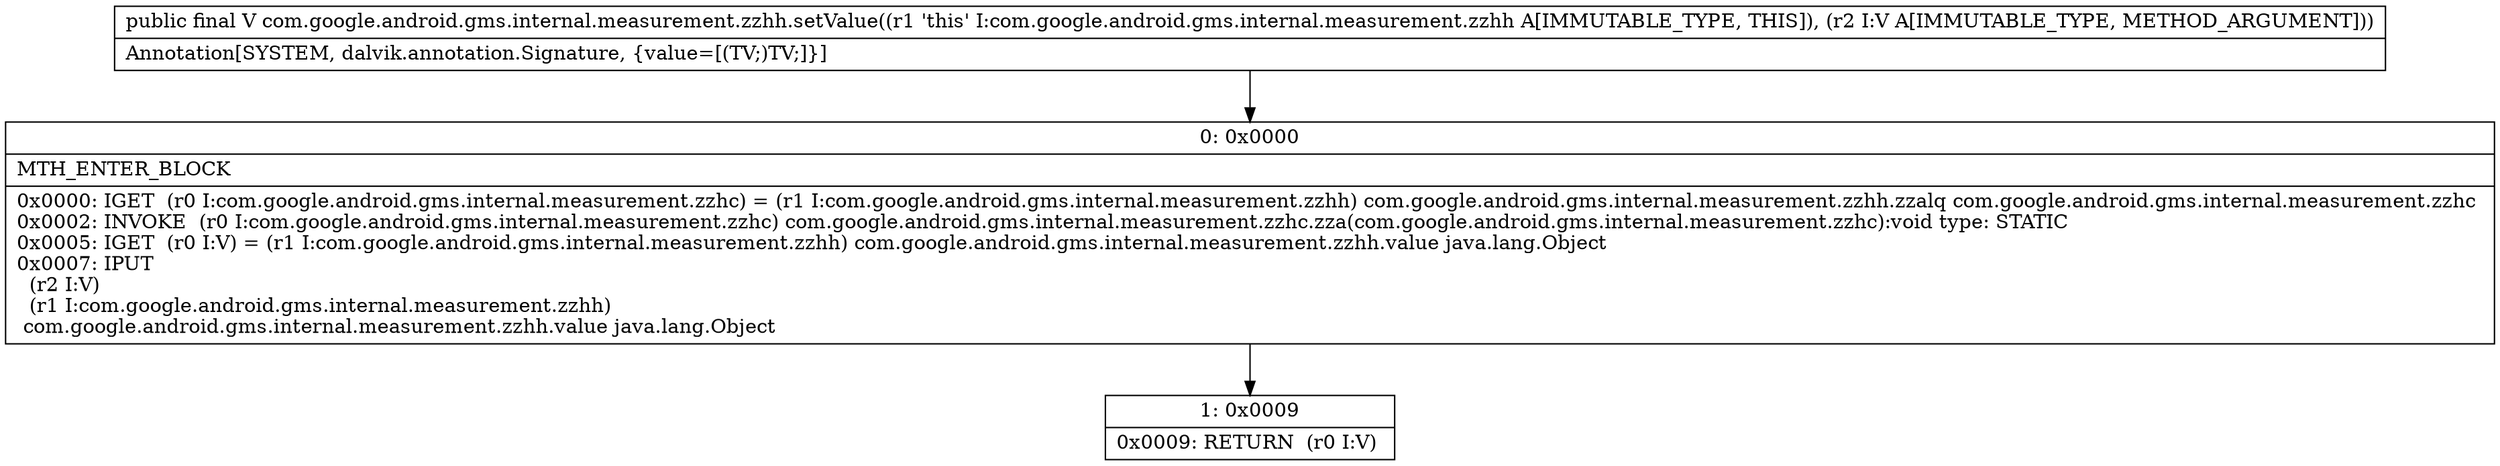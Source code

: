 digraph "CFG forcom.google.android.gms.internal.measurement.zzhh.setValue(Ljava\/lang\/Object;)Ljava\/lang\/Object;" {
Node_0 [shape=record,label="{0\:\ 0x0000|MTH_ENTER_BLOCK\l|0x0000: IGET  (r0 I:com.google.android.gms.internal.measurement.zzhc) = (r1 I:com.google.android.gms.internal.measurement.zzhh) com.google.android.gms.internal.measurement.zzhh.zzalq com.google.android.gms.internal.measurement.zzhc \l0x0002: INVOKE  (r0 I:com.google.android.gms.internal.measurement.zzhc) com.google.android.gms.internal.measurement.zzhc.zza(com.google.android.gms.internal.measurement.zzhc):void type: STATIC \l0x0005: IGET  (r0 I:V) = (r1 I:com.google.android.gms.internal.measurement.zzhh) com.google.android.gms.internal.measurement.zzhh.value java.lang.Object \l0x0007: IPUT  \l  (r2 I:V)\l  (r1 I:com.google.android.gms.internal.measurement.zzhh)\l com.google.android.gms.internal.measurement.zzhh.value java.lang.Object \l}"];
Node_1 [shape=record,label="{1\:\ 0x0009|0x0009: RETURN  (r0 I:V) \l}"];
MethodNode[shape=record,label="{public final V com.google.android.gms.internal.measurement.zzhh.setValue((r1 'this' I:com.google.android.gms.internal.measurement.zzhh A[IMMUTABLE_TYPE, THIS]), (r2 I:V A[IMMUTABLE_TYPE, METHOD_ARGUMENT]))  | Annotation[SYSTEM, dalvik.annotation.Signature, \{value=[(TV;)TV;]\}]\l}"];
MethodNode -> Node_0;
Node_0 -> Node_1;
}

